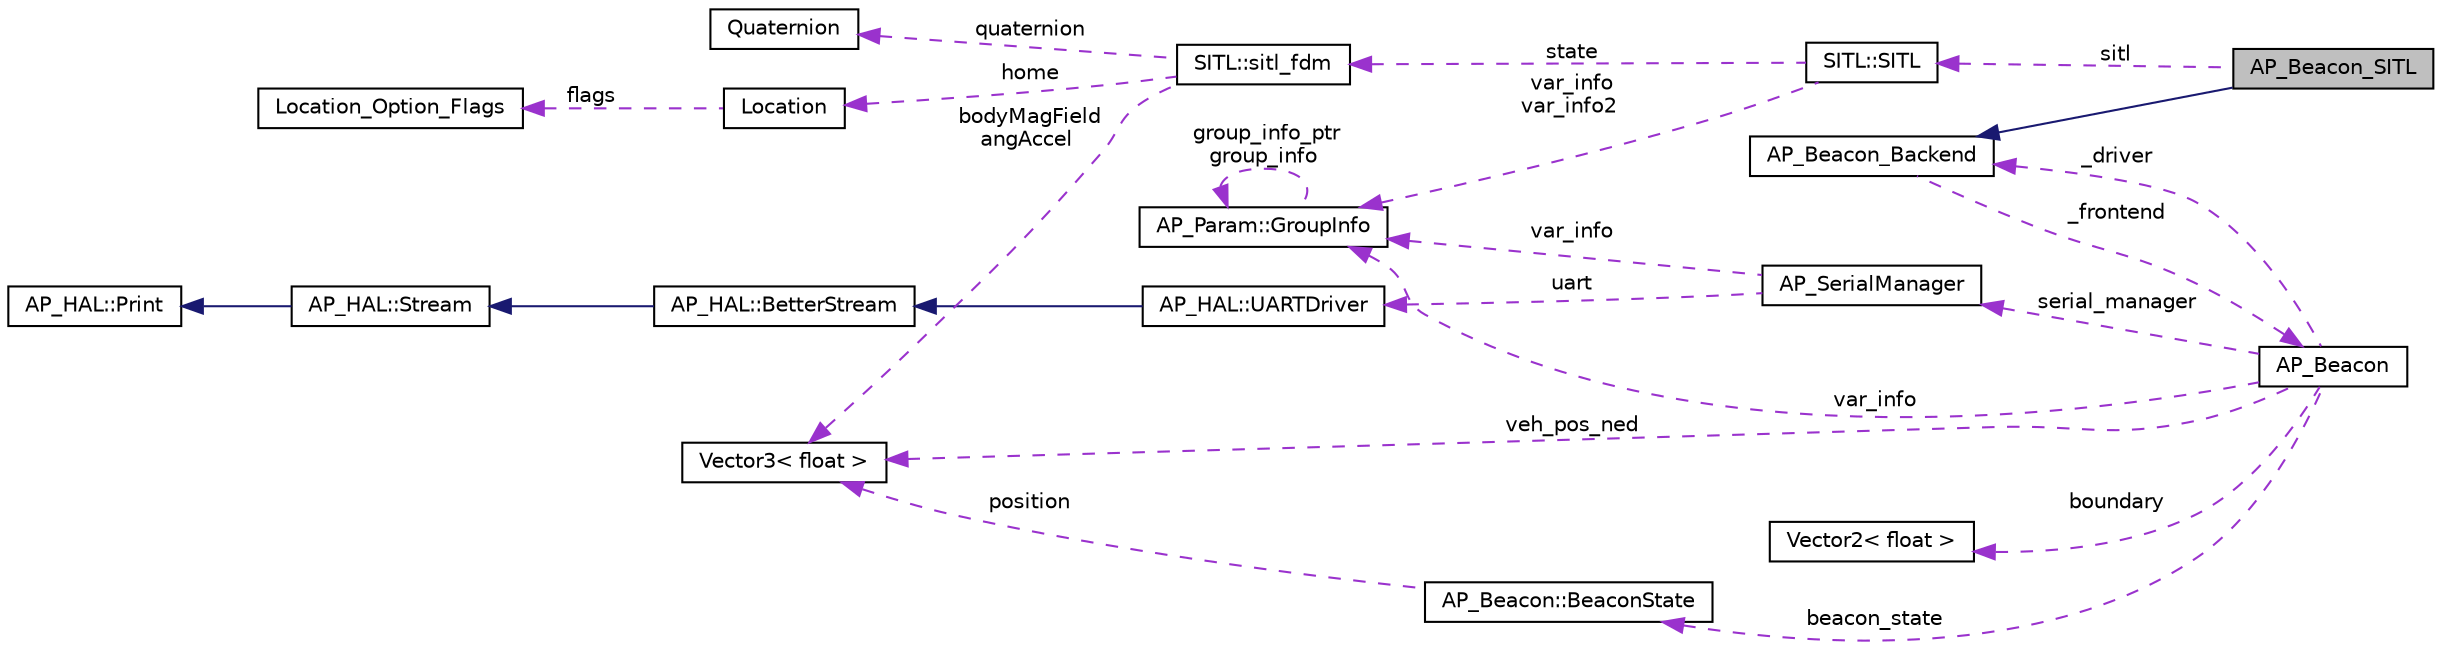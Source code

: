 digraph "AP_Beacon_SITL"
{
 // INTERACTIVE_SVG=YES
  edge [fontname="Helvetica",fontsize="10",labelfontname="Helvetica",labelfontsize="10"];
  node [fontname="Helvetica",fontsize="10",shape=record];
  rankdir="LR";
  Node1 [label="AP_Beacon_SITL",height=0.2,width=0.4,color="black", fillcolor="grey75", style="filled", fontcolor="black"];
  Node2 -> Node1 [dir="back",color="midnightblue",fontsize="10",style="solid",fontname="Helvetica"];
  Node2 [label="AP_Beacon_Backend",height=0.2,width=0.4,color="black", fillcolor="white", style="filled",URL="$classAP__Beacon__Backend.html"];
  Node3 -> Node2 [dir="back",color="darkorchid3",fontsize="10",style="dashed",label=" _frontend" ,fontname="Helvetica"];
  Node3 [label="AP_Beacon",height=0.2,width=0.4,color="black", fillcolor="white", style="filled",URL="$classAP__Beacon.html"];
  Node4 -> Node3 [dir="back",color="darkorchid3",fontsize="10",style="dashed",label=" serial_manager" ,fontname="Helvetica"];
  Node4 [label="AP_SerialManager",height=0.2,width=0.4,color="black", fillcolor="white", style="filled",URL="$classAP__SerialManager.html"];
  Node5 -> Node4 [dir="back",color="darkorchid3",fontsize="10",style="dashed",label=" uart" ,fontname="Helvetica"];
  Node5 [label="AP_HAL::UARTDriver",height=0.2,width=0.4,color="black", fillcolor="white", style="filled",URL="$classAP__HAL_1_1UARTDriver.html"];
  Node6 -> Node5 [dir="back",color="midnightblue",fontsize="10",style="solid",fontname="Helvetica"];
  Node6 [label="AP_HAL::BetterStream",height=0.2,width=0.4,color="black", fillcolor="white", style="filled",URL="$classAP__HAL_1_1BetterStream.html"];
  Node7 -> Node6 [dir="back",color="midnightblue",fontsize="10",style="solid",fontname="Helvetica"];
  Node7 [label="AP_HAL::Stream",height=0.2,width=0.4,color="black", fillcolor="white", style="filled",URL="$classAP__HAL_1_1Stream.html"];
  Node8 -> Node7 [dir="back",color="midnightblue",fontsize="10",style="solid",fontname="Helvetica"];
  Node8 [label="AP_HAL::Print",height=0.2,width=0.4,color="black", fillcolor="white", style="filled",URL="$classAP__HAL_1_1Print.html"];
  Node9 -> Node4 [dir="back",color="darkorchid3",fontsize="10",style="dashed",label=" var_info" ,fontname="Helvetica"];
  Node9 [label="AP_Param::GroupInfo",height=0.2,width=0.4,color="black", fillcolor="white", style="filled",URL="$structAP__Param_1_1GroupInfo.html"];
  Node9 -> Node9 [dir="back",color="darkorchid3",fontsize="10",style="dashed",label=" group_info_ptr\ngroup_info" ,fontname="Helvetica"];
  Node2 -> Node3 [dir="back",color="darkorchid3",fontsize="10",style="dashed",label=" _driver" ,fontname="Helvetica"];
  Node9 -> Node3 [dir="back",color="darkorchid3",fontsize="10",style="dashed",label=" var_info" ,fontname="Helvetica"];
  Node10 -> Node3 [dir="back",color="darkorchid3",fontsize="10",style="dashed",label=" veh_pos_ned" ,fontname="Helvetica"];
  Node10 [label="Vector3\< float \>",height=0.2,width=0.4,color="black", fillcolor="white", style="filled",URL="$classVector3.html"];
  Node11 -> Node3 [dir="back",color="darkorchid3",fontsize="10",style="dashed",label=" boundary" ,fontname="Helvetica"];
  Node11 [label="Vector2\< float \>",height=0.2,width=0.4,color="black", fillcolor="white", style="filled",URL="$structVector2.html"];
  Node12 -> Node3 [dir="back",color="darkorchid3",fontsize="10",style="dashed",label=" beacon_state" ,fontname="Helvetica"];
  Node12 [label="AP_Beacon::BeaconState",height=0.2,width=0.4,color="black", fillcolor="white", style="filled",URL="$structAP__Beacon_1_1BeaconState.html"];
  Node10 -> Node12 [dir="back",color="darkorchid3",fontsize="10",style="dashed",label=" position" ,fontname="Helvetica"];
  Node13 -> Node1 [dir="back",color="darkorchid3",fontsize="10",style="dashed",label=" sitl" ,fontname="Helvetica"];
  Node13 [label="SITL::SITL",height=0.2,width=0.4,color="black", fillcolor="white", style="filled",URL="$classSITL_1_1SITL.html"];
  Node9 -> Node13 [dir="back",color="darkorchid3",fontsize="10",style="dashed",label=" var_info\nvar_info2" ,fontname="Helvetica"];
  Node14 -> Node13 [dir="back",color="darkorchid3",fontsize="10",style="dashed",label=" state" ,fontname="Helvetica"];
  Node14 [label="SITL::sitl_fdm",height=0.2,width=0.4,color="black", fillcolor="white", style="filled",URL="$structSITL_1_1sitl__fdm.html"];
  Node15 -> Node14 [dir="back",color="darkorchid3",fontsize="10",style="dashed",label=" quaternion" ,fontname="Helvetica"];
  Node15 [label="Quaternion",height=0.2,width=0.4,color="black", fillcolor="white", style="filled",URL="$classQuaternion.html"];
  Node10 -> Node14 [dir="back",color="darkorchid3",fontsize="10",style="dashed",label=" bodyMagField\nangAccel" ,fontname="Helvetica"];
  Node16 -> Node14 [dir="back",color="darkorchid3",fontsize="10",style="dashed",label=" home" ,fontname="Helvetica"];
  Node16 [label="Location",height=0.2,width=0.4,color="black", fillcolor="white", style="filled",URL="$structLocation.html"];
  Node17 -> Node16 [dir="back",color="darkorchid3",fontsize="10",style="dashed",label=" flags" ,fontname="Helvetica"];
  Node17 [label="Location_Option_Flags",height=0.2,width=0.4,color="black", fillcolor="white", style="filled",URL="$structLocation__Option__Flags.html"];
}

